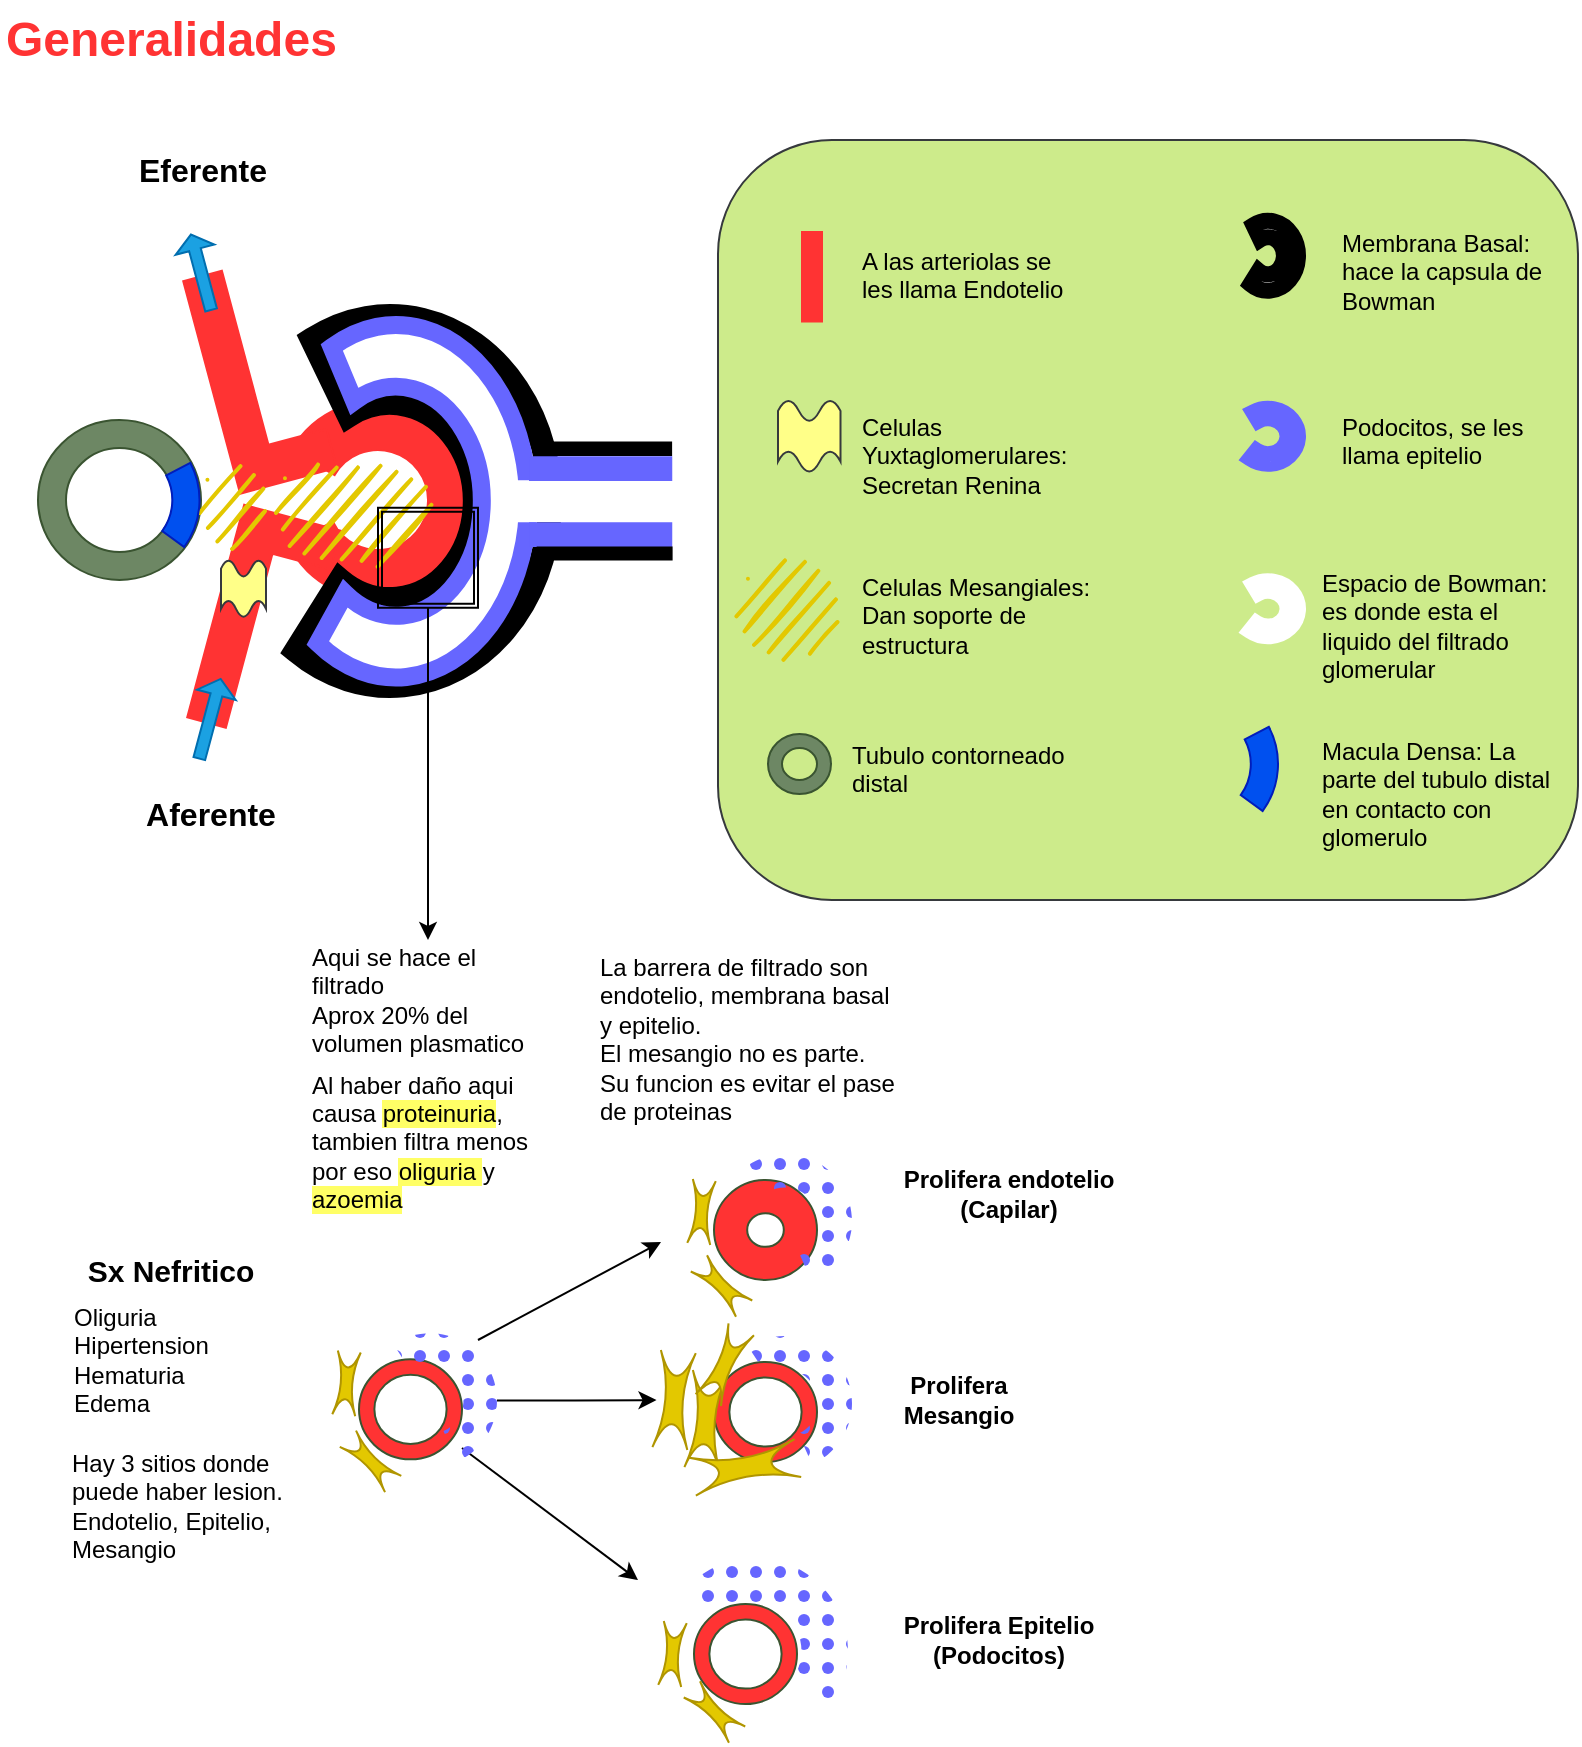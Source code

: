 <mxfile version="21.6.9" type="github">
  <diagram name="Página-1" id="UciEay0KyTCCJJWclvXi">
    <mxGraphModel dx="915" dy="997" grid="1" gridSize="10" guides="1" tooltips="1" connect="1" arrows="1" fold="1" page="1" pageScale="1" pageWidth="850" pageHeight="1100" math="0" shadow="0">
      <root>
        <mxCell id="0" />
        <mxCell id="1" parent="0" />
        <mxCell id="AWjtqCZnB2S0BVq7457--28" value="" style="rounded=1;whiteSpace=wrap;html=1;fillColor=#cdeb8b;strokeColor=#36393d;" parent="1" vertex="1">
          <mxGeometry x="400" y="80" width="430" height="380" as="geometry" />
        </mxCell>
        <mxCell id="AWjtqCZnB2S0BVq7457--3" value="" style="verticalLabelPosition=bottom;verticalAlign=top;html=1;shape=mxgraph.basic.partConcEllipse;startAngle=0.083;endAngle=0.928;arcWidth=0.5;direction=north;fillColor=#FF3333;fontColor=#000000;strokeColor=#FF3333;" parent="1" vertex="1">
          <mxGeometry x="180" y="210" width="100" height="100" as="geometry" />
        </mxCell>
        <mxCell id="AWjtqCZnB2S0BVq7457--6" value="" style="shape=corner;whiteSpace=wrap;html=1;dx=20;dy=20;fillColor=#FF3333;fontColor=#000000;strokeColor=#FF3333;rotation=15;" parent="1" vertex="1">
          <mxGeometry x="148" y="267" width="50" height="110" as="geometry" />
        </mxCell>
        <mxCell id="AWjtqCZnB2S0BVq7457--8" value="" style="shape=corner;whiteSpace=wrap;html=1;dx=20;dy=20;direction=north;fillColor=#FF3333;fontColor=#000000;strokeColor=#FF3333;rotation=-15;" parent="1" vertex="1">
          <mxGeometry x="146" y="142.25" width="50.05" height="110" as="geometry" />
        </mxCell>
        <mxCell id="AWjtqCZnB2S0BVq7457--9" value="" style="ellipse;whiteSpace=wrap;html=1;strokeWidth=2;fillWeight=2;hachureGap=8;fillColor=#e3c800;fillStyle=dots;sketch=1;strokeColor=none;fontColor=#000000;" parent="1" vertex="1">
          <mxGeometry x="176" y="238" width="80" height="53.75" as="geometry" />
        </mxCell>
        <mxCell id="AWjtqCZnB2S0BVq7457--10" value="" style="shape=singleArrow;direction=north;whiteSpace=wrap;html=1;fillColor=#1ba1e2;fontColor=#ffffff;strokeColor=#006EAF;rotation=15;" parent="1" vertex="1">
          <mxGeometry x="136" y="348.75" width="20" height="41.25" as="geometry" />
        </mxCell>
        <mxCell id="AWjtqCZnB2S0BVq7457--11" value="" style="shape=singleArrow;direction=north;whiteSpace=wrap;html=1;fillColor=#1ba1e2;fontColor=#ffffff;strokeColor=#006EAF;rotation=-15;" parent="1" vertex="1">
          <mxGeometry x="131.5" y="126.63" width="20" height="39" as="geometry" />
        </mxCell>
        <mxCell id="AWjtqCZnB2S0BVq7457--12" value="Aferente" style="text;html=1;align=center;verticalAlign=middle;resizable=0;points=[];autosize=1;strokeColor=none;fillColor=none;fontSize=16;fontStyle=1" parent="1" vertex="1">
          <mxGeometry x="101" y="402" width="90" height="30" as="geometry" />
        </mxCell>
        <mxCell id="AWjtqCZnB2S0BVq7457--13" value="Eferente" style="text;html=1;align=center;verticalAlign=middle;resizable=0;points=[];autosize=1;strokeColor=none;fillColor=none;fontSize=16;fontStyle=1" parent="1" vertex="1">
          <mxGeometry x="96.5" y="80" width="90" height="30" as="geometry" />
        </mxCell>
        <mxCell id="AWjtqCZnB2S0BVq7457--15" value="" style="verticalLabelPosition=bottom;verticalAlign=top;html=1;shape=mxgraph.basic.partConcEllipse;startAngle=0.419;endAngle=0.1;arcWidth=0.47;rotation=-180;strokeWidth=12;perimeterSpacing=0;" parent="1" vertex="1">
          <mxGeometry x="156" y="168" width="160" height="185" as="geometry" />
        </mxCell>
        <mxCell id="AWjtqCZnB2S0BVq7457--16" value="" style="verticalLabelPosition=bottom;verticalAlign=top;html=1;shape=mxgraph.basic.partConcEllipse;startAngle=0.419;endAngle=0.101;arcWidth=0.35;rotation=-180;strokeWidth=9;fillColor=#FFFFFF;fontColor=#ffffff;strokeColor=#6666FF;" parent="1" vertex="1">
          <mxGeometry x="173" y="172.5" width="132" height="176.25" as="geometry" />
        </mxCell>
        <mxCell id="AWjtqCZnB2S0BVq7457--17" value="" style="verticalLabelPosition=bottom;verticalAlign=top;html=1;shape=mxgraph.basic.wave2;dy=0.3;fillColor=#ffff88;strokeColor=#36393d;" parent="1" vertex="1">
          <mxGeometry x="151.5" y="290" width="22.5" height="28.75" as="geometry" />
        </mxCell>
        <mxCell id="AWjtqCZnB2S0BVq7457--18" value="A las arteriolas se les llama Endotelio" style="rounded=0;whiteSpace=wrap;html=1;align=left;verticalAlign=top;strokeColor=none;fillColor=none;" parent="1" vertex="1">
          <mxGeometry x="470" y="126.63" width="110" height="36.25" as="geometry" />
        </mxCell>
        <mxCell id="AWjtqCZnB2S0BVq7457--19" value="" style="shape=corner;whiteSpace=wrap;html=1;dx=20;dy=20;direction=north;fillColor=#FF3333;fontColor=#000000;strokeColor=#FF3333;" parent="1" vertex="1">
          <mxGeometry x="442" y="126" width="10" height="44.75" as="geometry" />
        </mxCell>
        <mxCell id="AWjtqCZnB2S0BVq7457--20" value="&lt;div&gt;Celulas Yuxtaglomerulares:&lt;/div&gt;&lt;div&gt;Secretan Renina&lt;br&gt;&lt;/div&gt;" style="rounded=0;whiteSpace=wrap;html=1;align=left;verticalAlign=top;strokeColor=none;fillColor=none;" parent="1" vertex="1">
          <mxGeometry x="470" y="210" width="110" height="40" as="geometry" />
        </mxCell>
        <mxCell id="AWjtqCZnB2S0BVq7457--21" value="" style="verticalLabelPosition=bottom;verticalAlign=top;html=1;shape=mxgraph.basic.wave2;dy=0.3;fillColor=#ffff88;strokeColor=#36393d;" parent="1" vertex="1">
          <mxGeometry x="430" y="210" width="31.25" height="36.25" as="geometry" />
        </mxCell>
        <mxCell id="AWjtqCZnB2S0BVq7457--22" value="&lt;div&gt;Celulas Mesangiales:&lt;/div&gt;Dan soporte de estructura" style="rounded=0;whiteSpace=wrap;html=1;align=left;verticalAlign=top;strokeColor=none;fillColor=none;" parent="1" vertex="1">
          <mxGeometry x="470" y="290.37" width="120" height="40" as="geometry" />
        </mxCell>
        <mxCell id="AWjtqCZnB2S0BVq7457--23" value="" style="ellipse;whiteSpace=wrap;html=1;strokeWidth=2;fillWeight=2;hachureGap=8;fillColor=#e3c800;fillStyle=dots;sketch=1;strokeColor=none;fontColor=#000000;" parent="1" vertex="1">
          <mxGeometry x="410" y="289.37" width="50" height="50" as="geometry" />
        </mxCell>
        <mxCell id="AWjtqCZnB2S0BVq7457--24" value="" style="verticalLabelPosition=bottom;verticalAlign=top;html=1;shape=mxgraph.basic.partConcEllipse;startAngle=0.419;endAngle=0.1;arcWidth=0.47;rotation=-180;strokeWidth=8;perimeterSpacing=0;" parent="1" vertex="1">
          <mxGeometry x="660" y="120.38" width="30" height="35" as="geometry" />
        </mxCell>
        <mxCell id="AWjtqCZnB2S0BVq7457--25" value="Membrana Basal: hace la capsula de Bowman" style="rounded=0;whiteSpace=wrap;html=1;align=left;verticalAlign=top;strokeColor=none;fillColor=none;" parent="1" vertex="1">
          <mxGeometry x="710" y="117.88" width="120" height="40" as="geometry" />
        </mxCell>
        <mxCell id="AWjtqCZnB2S0BVq7457--26" value="" style="verticalLabelPosition=bottom;verticalAlign=top;html=1;shape=mxgraph.basic.partConcEllipse;startAngle=0.419;endAngle=0.101;arcWidth=0.35;rotation=-180;strokeWidth=8;fillColor=#FFFFFF;fontColor=#ffffff;strokeColor=#6666FF;" parent="1" vertex="1">
          <mxGeometry x="660" y="214.38" width="30" height="27.5" as="geometry" />
        </mxCell>
        <mxCell id="AWjtqCZnB2S0BVq7457--27" value="Podocitos, se les llama epitelio" style="rounded=0;whiteSpace=wrap;html=1;align=left;verticalAlign=top;strokeColor=none;fillColor=none;" parent="1" vertex="1">
          <mxGeometry x="710" y="210" width="120" height="40" as="geometry" />
        </mxCell>
        <mxCell id="AWjtqCZnB2S0BVq7457--29" value="" style="verticalLabelPosition=bottom;verticalAlign=top;html=1;shape=mxgraph.basic.partConcEllipse;startAngle=0.419;endAngle=0.101;arcWidth=0.35;rotation=-180;strokeWidth=8;fillColor=#FFFFFF;fontColor=#ffffff;strokeColor=#FFFFFF;" parent="1" vertex="1">
          <mxGeometry x="660" y="300.62" width="30" height="27.5" as="geometry" />
        </mxCell>
        <mxCell id="AWjtqCZnB2S0BVq7457--30" value="Espacio de Bowman: es donde esta el liquido del filtrado glomerular" style="rounded=0;whiteSpace=wrap;html=1;align=left;verticalAlign=top;strokeColor=none;fillColor=none;" parent="1" vertex="1">
          <mxGeometry x="700" y="288.12" width="120" height="40" as="geometry" />
        </mxCell>
        <mxCell id="AWjtqCZnB2S0BVq7457--31" value="" style="shape=corner;whiteSpace=wrap;html=1;dx=20;dy=20;direction=north;rotation=90;strokeColor=#FFFFFF;" parent="1" vertex="1">
          <mxGeometry x="321.31" y="225.31" width="20" height="70.62" as="geometry" />
        </mxCell>
        <mxCell id="AWjtqCZnB2S0BVq7457--32" value="" style="shape=corner;whiteSpace=wrap;html=1;dx=20;dy=20;direction=north;rotation=90;strokeColor=#6666FF;fillColor=#6666FF;" parent="1" vertex="1">
          <mxGeometry x="335.66" y="209" width="11.31" height="70.62" as="geometry" />
        </mxCell>
        <mxCell id="AWjtqCZnB2S0BVq7457--33" value="" style="shape=corner;whiteSpace=wrap;html=1;dx=20;dy=20;direction=north;rotation=90;strokeColor=#6666FF;fillColor=#6666FF;" parent="1" vertex="1">
          <mxGeometry x="335.66" y="242" width="11.31" height="70.62" as="geometry" />
        </mxCell>
        <mxCell id="AWjtqCZnB2S0BVq7457--34" value="" style="shape=corner;whiteSpace=wrap;html=1;dx=20;dy=20;direction=north;rotation=90;strokeColor=#000000;fillColor=#000000;" parent="1" vertex="1">
          <mxGeometry x="344" y="205" width="6.28" height="58.83" as="geometry" />
        </mxCell>
        <mxCell id="AWjtqCZnB2S0BVq7457--35" value="" style="shape=corner;whiteSpace=wrap;html=1;dx=20;dy=20;direction=north;rotation=90;strokeColor=#000000;fillColor=#000000;" parent="1" vertex="1">
          <mxGeometry x="340.31" y="253.31" width="6" height="67" as="geometry" />
        </mxCell>
        <mxCell id="AWjtqCZnB2S0BVq7457--37" value="" style="verticalLabelPosition=bottom;verticalAlign=top;html=1;shape=mxgraph.basic.donut;dx=14;fillColor=#6d8764;fontColor=#ffffff;strokeColor=#3A5431;" parent="1" vertex="1">
          <mxGeometry x="60" y="220" width="81.5" height="80" as="geometry" />
        </mxCell>
        <mxCell id="AWjtqCZnB2S0BVq7457--38" value="" style="ellipse;whiteSpace=wrap;html=1;strokeWidth=2;fillWeight=2;hachureGap=8;fillColor=#e3c800;fillStyle=dots;sketch=1;strokeColor=none;fontColor=#000000;" parent="1" vertex="1">
          <mxGeometry x="141.95" y="241.88" width="31.05" height="42" as="geometry" />
        </mxCell>
        <mxCell id="AWjtqCZnB2S0BVq7457--39" value="" style="verticalLabelPosition=bottom;verticalAlign=top;html=1;shape=mxgraph.basic.partConcEllipse;startAngle=0.923;endAngle=0.1;arcWidth=0.34;direction=south;fillColor=#0050ef;strokeColor=#001DBC;fontColor=#ffffff;" parent="1" vertex="1">
          <mxGeometry x="60.75" y="220" width="80" height="80" as="geometry" />
        </mxCell>
        <mxCell id="Lvf93lARUG0P3jfMm5ZK-1" value="" style="verticalLabelPosition=bottom;verticalAlign=top;html=1;shape=mxgraph.basic.donut;dx=7;fillColor=#6d8764;fontColor=#ffffff;strokeColor=#3A5431;" vertex="1" parent="1">
          <mxGeometry x="425" y="377" width="31.5" height="30" as="geometry" />
        </mxCell>
        <mxCell id="Lvf93lARUG0P3jfMm5ZK-2" value="Tubulo contorneado distal&lt;div&gt;&lt;/div&gt;" style="rounded=0;whiteSpace=wrap;html=1;align=left;verticalAlign=top;strokeColor=none;fillColor=none;" vertex="1" parent="1">
          <mxGeometry x="465" y="373.75" width="120" height="40" as="geometry" />
        </mxCell>
        <mxCell id="Lvf93lARUG0P3jfMm5ZK-3" value="" style="verticalLabelPosition=bottom;verticalAlign=top;html=1;shape=mxgraph.basic.partConcEllipse;startAngle=0.923;endAngle=0.1;arcWidth=0.34;direction=south;fillColor=#0050ef;strokeColor=#001DBC;fontColor=#ffffff;" vertex="1" parent="1">
          <mxGeometry x="600" y="352" width="80" height="80" as="geometry" />
        </mxCell>
        <mxCell id="Lvf93lARUG0P3jfMm5ZK-4" value="Macula Densa: La parte del tubulo distal en contacto con glomerulo" style="rounded=0;whiteSpace=wrap;html=1;align=left;verticalAlign=top;strokeColor=none;fillColor=none;" vertex="1" parent="1">
          <mxGeometry x="700" y="372" width="120" height="40" as="geometry" />
        </mxCell>
        <mxCell id="Lvf93lARUG0P3jfMm5ZK-5" value="Generalidades" style="text;strokeColor=none;fillColor=none;html=1;fontSize=24;fontStyle=1;verticalAlign=middle;align=left;fontColor=#FF3333;" vertex="1" parent="1">
          <mxGeometry x="41.95" y="10" width="100" height="40" as="geometry" />
        </mxCell>
        <mxCell id="Lvf93lARUG0P3jfMm5ZK-7" style="edgeStyle=orthogonalEdgeStyle;rounded=0;orthogonalLoop=1;jettySize=auto;html=1;entryX=0.5;entryY=0;entryDx=0;entryDy=0;" edge="1" parent="1" source="Lvf93lARUG0P3jfMm5ZK-6" target="Lvf93lARUG0P3jfMm5ZK-8">
          <mxGeometry relative="1" as="geometry">
            <mxPoint x="265" y="460" as="targetPoint" />
            <Array as="points">
              <mxPoint x="255" y="470" />
            </Array>
          </mxGeometry>
        </mxCell>
        <mxCell id="Lvf93lARUG0P3jfMm5ZK-6" value="" style="shape=ext;double=1;whiteSpace=wrap;html=1;aspect=fixed;fillColor=none;strokeColor=#000000;" vertex="1" parent="1">
          <mxGeometry x="230" y="263.88" width="50" height="50" as="geometry" />
        </mxCell>
        <mxCell id="Lvf93lARUG0P3jfMm5ZK-8" value="Aqui se hace el filtrado&lt;br&gt;Aprox 20% del volumen plasmatico" style="rounded=1;whiteSpace=wrap;html=1;align=left;strokeColor=none;" vertex="1" parent="1">
          <mxGeometry x="195" y="480" width="120" height="60" as="geometry" />
        </mxCell>
        <mxCell id="Lvf93lARUG0P3jfMm5ZK-9" value="Oliguria&lt;br&gt;Hipertension&lt;br&gt;Hematuria&lt;br&gt;Edema" style="rounded=1;whiteSpace=wrap;html=1;align=left;strokeColor=none;" vertex="1" parent="1">
          <mxGeometry x="76.05" y="659.84" width="120" height="60" as="geometry" />
        </mxCell>
        <mxCell id="Lvf93lARUG0P3jfMm5ZK-10" value="Al haber daño aqui causa &lt;span style=&quot;background-color: rgb(255, 255, 102);&quot;&gt;proteinuria&lt;/span&gt;, tambien filtra menos por eso &lt;span style=&quot;background-color: rgb(255, 255, 102);&quot;&gt;oliguria &lt;/span&gt;y &lt;span style=&quot;background-color: rgb(255, 255, 102);&quot;&gt;azoemia&lt;/span&gt;" style="rounded=1;whiteSpace=wrap;html=1;align=left;strokeColor=none;" vertex="1" parent="1">
          <mxGeometry x="195" y="551" width="120" height="60" as="geometry" />
        </mxCell>
        <mxCell id="Lvf93lARUG0P3jfMm5ZK-14" value="" style="rounded=0;orthogonalLoop=1;jettySize=auto;html=1;" edge="1" parent="1">
          <mxGeometry relative="1" as="geometry">
            <mxPoint x="280" y="680" as="sourcePoint" />
            <mxPoint x="371.5" y="631.008" as="targetPoint" />
          </mxGeometry>
        </mxCell>
        <mxCell id="Lvf93lARUG0P3jfMm5ZK-18" style="rounded=0;orthogonalLoop=1;jettySize=auto;html=1;" edge="1" parent="1" source="Lvf93lARUG0P3jfMm5ZK-11">
          <mxGeometry relative="1" as="geometry">
            <mxPoint x="360" y="800" as="targetPoint" />
          </mxGeometry>
        </mxCell>
        <mxCell id="Lvf93lARUG0P3jfMm5ZK-11" value="" style="verticalLabelPosition=bottom;verticalAlign=top;html=1;shape=mxgraph.basic.donut;dx=7.69;fillColor=#FF3333;fontColor=#ffffff;strokeColor=#3A5431;" vertex="1" parent="1">
          <mxGeometry x="220.5" y="689.68" width="51.5" height="50" as="geometry" />
        </mxCell>
        <mxCell id="Lvf93lARUG0P3jfMm5ZK-39" value="" style="edgeStyle=orthogonalEdgeStyle;rounded=0;orthogonalLoop=1;jettySize=auto;html=1;" edge="1" parent="1" source="Lvf93lARUG0P3jfMm5ZK-12" target="Lvf93lARUG0P3jfMm5ZK-36">
          <mxGeometry relative="1" as="geometry" />
        </mxCell>
        <mxCell id="Lvf93lARUG0P3jfMm5ZK-12" value="" style="verticalLabelPosition=bottom;verticalAlign=top;html=1;shape=mxgraph.basic.partConcEllipse;dx=7.69;fillColor=#6666FF;fontColor=#ffffff;strokeColor=none;aspect=fixed;fillStyle=dots;startAngle=0.908;endAngle=0.434;arcWidth=0.5;" vertex="1" parent="1">
          <mxGeometry x="222.5" y="676.68" width="67" height="67" as="geometry" />
        </mxCell>
        <mxCell id="Lvf93lARUG0P3jfMm5ZK-16" value="" style="verticalLabelPosition=bottom;verticalAlign=top;html=1;shape=mxgraph.basic.donut;dx=7.69;fillColor=#FF3333;fontColor=#ffffff;strokeColor=#3A5431;" vertex="1" parent="1">
          <mxGeometry x="388" y="812" width="51.5" height="50" as="geometry" />
        </mxCell>
        <mxCell id="Lvf93lARUG0P3jfMm5ZK-17" value="" style="verticalLabelPosition=bottom;verticalAlign=top;html=1;shape=mxgraph.basic.partConcEllipse;dx=19.34;fillColor=#6666FF;fontColor=#ffffff;strokeColor=none;aspect=fixed;fillStyle=dots;startAngle=0.87;endAngle=0.344;arcWidth=0.5;" vertex="1" parent="1">
          <mxGeometry x="372" y="789" width="93" height="93" as="geometry" />
        </mxCell>
        <mxCell id="Lvf93lARUG0P3jfMm5ZK-19" value="Prolifera endotelio &lt;br&gt;(Capilar)" style="text;html=1;align=center;verticalAlign=middle;resizable=0;points=[];autosize=1;strokeColor=none;fillColor=none;fontStyle=1" vertex="1" parent="1">
          <mxGeometry x="480" y="587" width="130" height="40" as="geometry" />
        </mxCell>
        <mxCell id="Lvf93lARUG0P3jfMm5ZK-20" value="Prolifera Epitelio&lt;br&gt;(Podocitos)" style="text;html=1;align=center;verticalAlign=middle;resizable=0;points=[];autosize=1;strokeColor=none;fillColor=none;fontStyle=1" vertex="1" parent="1">
          <mxGeometry x="480" y="810" width="120" height="40" as="geometry" />
        </mxCell>
        <mxCell id="Lvf93lARUG0P3jfMm5ZK-21" value="Sx Nefritico" style="text;html=1;align=center;verticalAlign=middle;resizable=0;points=[];autosize=1;strokeColor=none;fillColor=none;fontStyle=1;fontSize=15;" vertex="1" parent="1">
          <mxGeometry x="71" y="629.84" width="110" height="30" as="geometry" />
        </mxCell>
        <mxCell id="Lvf93lARUG0P3jfMm5ZK-22" value="Hay 3 sitios donde puede haber lesion.&lt;br&gt;Endotelio, Epitelio, Mesangio" style="rounded=1;whiteSpace=wrap;html=1;align=left;strokeColor=none;" vertex="1" parent="1">
          <mxGeometry x="75" y="733.16" width="120" height="60" as="geometry" />
        </mxCell>
        <mxCell id="Lvf93lARUG0P3jfMm5ZK-23" value="" style="shape=switch;whiteSpace=wrap;html=1;rotation=5;fillColor=#e3c800;fontColor=#000000;strokeColor=#B09500;aspect=fixed;" vertex="1" parent="1">
          <mxGeometry x="208.5" y="685.68" width="11.52" height="32" as="geometry" />
        </mxCell>
        <mxCell id="Lvf93lARUG0P3jfMm5ZK-24" value="" style="shape=switch;whiteSpace=wrap;html=1;rotation=-45;fillColor=#e3c800;fontColor=#000000;strokeColor=#B09500;aspect=fixed;" vertex="1" parent="1">
          <mxGeometry x="220.5" y="724.68" width="11.52" height="32" as="geometry" />
        </mxCell>
        <mxCell id="Lvf93lARUG0P3jfMm5ZK-25" value="" style="verticalLabelPosition=bottom;verticalAlign=top;html=1;shape=mxgraph.basic.donut;dx=16.59;fillColor=#FF3333;fontColor=#ffffff;strokeColor=#3A5431;" vertex="1" parent="1">
          <mxGeometry x="398" y="600" width="51.5" height="50" as="geometry" />
        </mxCell>
        <mxCell id="Lvf93lARUG0P3jfMm5ZK-26" value="" style="verticalLabelPosition=bottom;verticalAlign=top;html=1;shape=mxgraph.basic.partConcEllipse;dx=7.69;fillColor=#6666FF;fontColor=#ffffff;strokeColor=none;aspect=fixed;fillStyle=dots;startAngle=0.908;endAngle=0.434;arcWidth=0.5;" vertex="1" parent="1">
          <mxGeometry x="400" y="587" width="67" height="67" as="geometry" />
        </mxCell>
        <mxCell id="Lvf93lARUG0P3jfMm5ZK-27" value="" style="shape=switch;whiteSpace=wrap;html=1;rotation=5;fillColor=#e3c800;fontColor=#000000;strokeColor=#B09500;aspect=fixed;" vertex="1" parent="1">
          <mxGeometry x="386" y="600" width="11.52" height="32" as="geometry" />
        </mxCell>
        <mxCell id="Lvf93lARUG0P3jfMm5ZK-28" value="" style="shape=switch;whiteSpace=wrap;html=1;rotation=-45;fillColor=#e3c800;fontColor=#000000;strokeColor=#B09500;aspect=fixed;" vertex="1" parent="1">
          <mxGeometry x="396" y="637" width="11.52" height="32" as="geometry" />
        </mxCell>
        <mxCell id="Lvf93lARUG0P3jfMm5ZK-29" value="" style="shape=switch;whiteSpace=wrap;html=1;rotation=5;fillColor=#e3c800;fontColor=#000000;strokeColor=#B09500;aspect=fixed;" vertex="1" parent="1">
          <mxGeometry x="371.48" y="821" width="11.52" height="32" as="geometry" />
        </mxCell>
        <mxCell id="Lvf93lARUG0P3jfMm5ZK-30" value="" style="shape=switch;whiteSpace=wrap;html=1;rotation=-45;fillColor=#e3c800;fontColor=#000000;strokeColor=#B09500;aspect=fixed;" vertex="1" parent="1">
          <mxGeometry x="392.48" y="850" width="11.52" height="32" as="geometry" />
        </mxCell>
        <mxCell id="Lvf93lARUG0P3jfMm5ZK-31" value="" style="verticalLabelPosition=bottom;verticalAlign=top;html=1;shape=mxgraph.basic.donut;dx=7.69;fillColor=#FF3333;fontColor=#ffffff;strokeColor=#3A5431;" vertex="1" parent="1">
          <mxGeometry x="398" y="691" width="51.5" height="50" as="geometry" />
        </mxCell>
        <mxCell id="Lvf93lARUG0P3jfMm5ZK-32" value="" style="verticalLabelPosition=bottom;verticalAlign=top;html=1;shape=mxgraph.basic.partConcEllipse;dx=7.69;fillColor=#6666FF;fontColor=#ffffff;strokeColor=none;aspect=fixed;fillStyle=dots;startAngle=0.908;endAngle=0.434;arcWidth=0.5;" vertex="1" parent="1">
          <mxGeometry x="400" y="678" width="67" height="67" as="geometry" />
        </mxCell>
        <mxCell id="Lvf93lARUG0P3jfMm5ZK-33" value="" style="shape=switch;whiteSpace=wrap;html=1;rotation=5;fillColor=#e3c800;fontColor=#000000;strokeColor=#B09500;aspect=fixed;" vertex="1" parent="1">
          <mxGeometry x="385.29" y="695.71" width="17.52" height="48.67" as="geometry" />
        </mxCell>
        <mxCell id="Lvf93lARUG0P3jfMm5ZK-34" value="" style="shape=switch;whiteSpace=wrap;html=1;rotation=80;fillColor=#e3c800;fontColor=#000000;strokeColor=#B09500;aspect=fixed;" vertex="1" parent="1">
          <mxGeometry x="403.96" y="716.93" width="19.26" height="53.5" as="geometry" />
        </mxCell>
        <mxCell id="Lvf93lARUG0P3jfMm5ZK-35" value="" style="shape=switch;whiteSpace=wrap;html=1;rotation=25;fillColor=#e3c800;fontColor=#000000;strokeColor=#B09500;aspect=fixed;" vertex="1" parent="1">
          <mxGeometry x="396.36" y="672.86" width="14.04" height="39" as="geometry" />
        </mxCell>
        <mxCell id="Lvf93lARUG0P3jfMm5ZK-36" value="" style="shape=switch;whiteSpace=wrap;html=1;rotation=5;fillColor=#e3c800;fontColor=#000000;strokeColor=#B09500;aspect=fixed;" vertex="1" parent="1">
          <mxGeometry x="369.29" y="685.71" width="17.52" height="48.67" as="geometry" />
        </mxCell>
        <mxCell id="Lvf93lARUG0P3jfMm5ZK-38" value="Prolifera &lt;br&gt;Mesangio" style="text;html=1;align=center;verticalAlign=middle;resizable=0;points=[];autosize=1;strokeColor=none;fillColor=none;fontStyle=1" vertex="1" parent="1">
          <mxGeometry x="480" y="689.68" width="80" height="40" as="geometry" />
        </mxCell>
        <mxCell id="Lvf93lARUG0P3jfMm5ZK-40" value="La barrera de filtrado son endotelio, membrana basal y epitelio. &lt;br&gt;El mesangio no es parte.&lt;br&gt;Su funcion es evitar el pase de proteinas" style="rounded=1;whiteSpace=wrap;html=1;align=left;verticalAlign=top;strokeColor=none;" vertex="1" parent="1">
          <mxGeometry x="338.75" y="480" width="151.25" height="100" as="geometry" />
        </mxCell>
      </root>
    </mxGraphModel>
  </diagram>
</mxfile>
